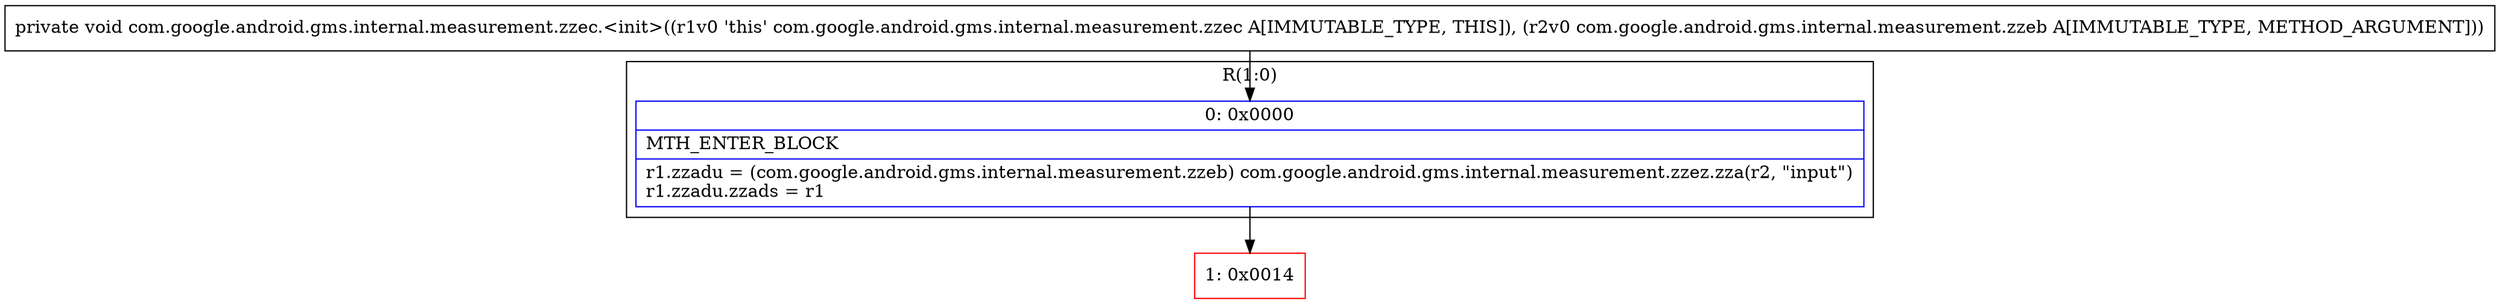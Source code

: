 digraph "CFG forcom.google.android.gms.internal.measurement.zzec.\<init\>(Lcom\/google\/android\/gms\/internal\/measurement\/zzeb;)V" {
subgraph cluster_Region_996889004 {
label = "R(1:0)";
node [shape=record,color=blue];
Node_0 [shape=record,label="{0\:\ 0x0000|MTH_ENTER_BLOCK\l|r1.zzadu = (com.google.android.gms.internal.measurement.zzeb) com.google.android.gms.internal.measurement.zzez.zza(r2, \"input\")\lr1.zzadu.zzads = r1\l}"];
}
Node_1 [shape=record,color=red,label="{1\:\ 0x0014}"];
MethodNode[shape=record,label="{private void com.google.android.gms.internal.measurement.zzec.\<init\>((r1v0 'this' com.google.android.gms.internal.measurement.zzec A[IMMUTABLE_TYPE, THIS]), (r2v0 com.google.android.gms.internal.measurement.zzeb A[IMMUTABLE_TYPE, METHOD_ARGUMENT])) }"];
MethodNode -> Node_0;
Node_0 -> Node_1;
}

